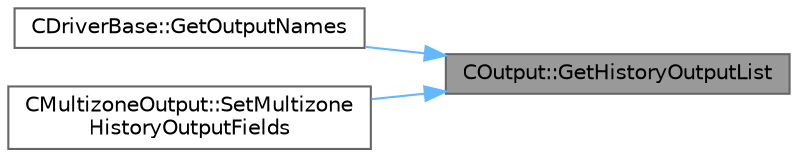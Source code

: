 digraph "COutput::GetHistoryOutputList"
{
 // LATEX_PDF_SIZE
  bgcolor="transparent";
  edge [fontname=Helvetica,fontsize=10,labelfontname=Helvetica,labelfontsize=10];
  node [fontname=Helvetica,fontsize=10,shape=box,height=0.2,width=0.4];
  rankdir="RL";
  Node1 [id="Node000001",label="COutput::GetHistoryOutputList",height=0.2,width=0.4,color="gray40", fillcolor="grey60", style="filled", fontcolor="black",tooltip="Get the list of all output fields."];
  Node1 -> Node2 [id="edge1_Node000001_Node000002",dir="back",color="steelblue1",style="solid",tooltip=" "];
  Node2 [id="Node000002",label="CDriverBase::GetOutputNames",height=0.2,width=0.4,color="grey40", fillcolor="white", style="filled",URL="$group__PySU2.html#ga11df2497383d72223d5b42d20b1b77b7",tooltip="Get the list of available outputs."];
  Node1 -> Node3 [id="edge2_Node000001_Node000003",dir="back",color="steelblue1",style="solid",tooltip=" "];
  Node3 [id="Node000003",label="CMultizoneOutput::SetMultizone\lHistoryOutputFields",height=0.2,width=0.4,color="grey40", fillcolor="white", style="filled",URL="$classCMultizoneOutput.html#a61ac5d5afac223b05a4dc702b591a627",tooltip="Set the available multizone history output fields."];
}
